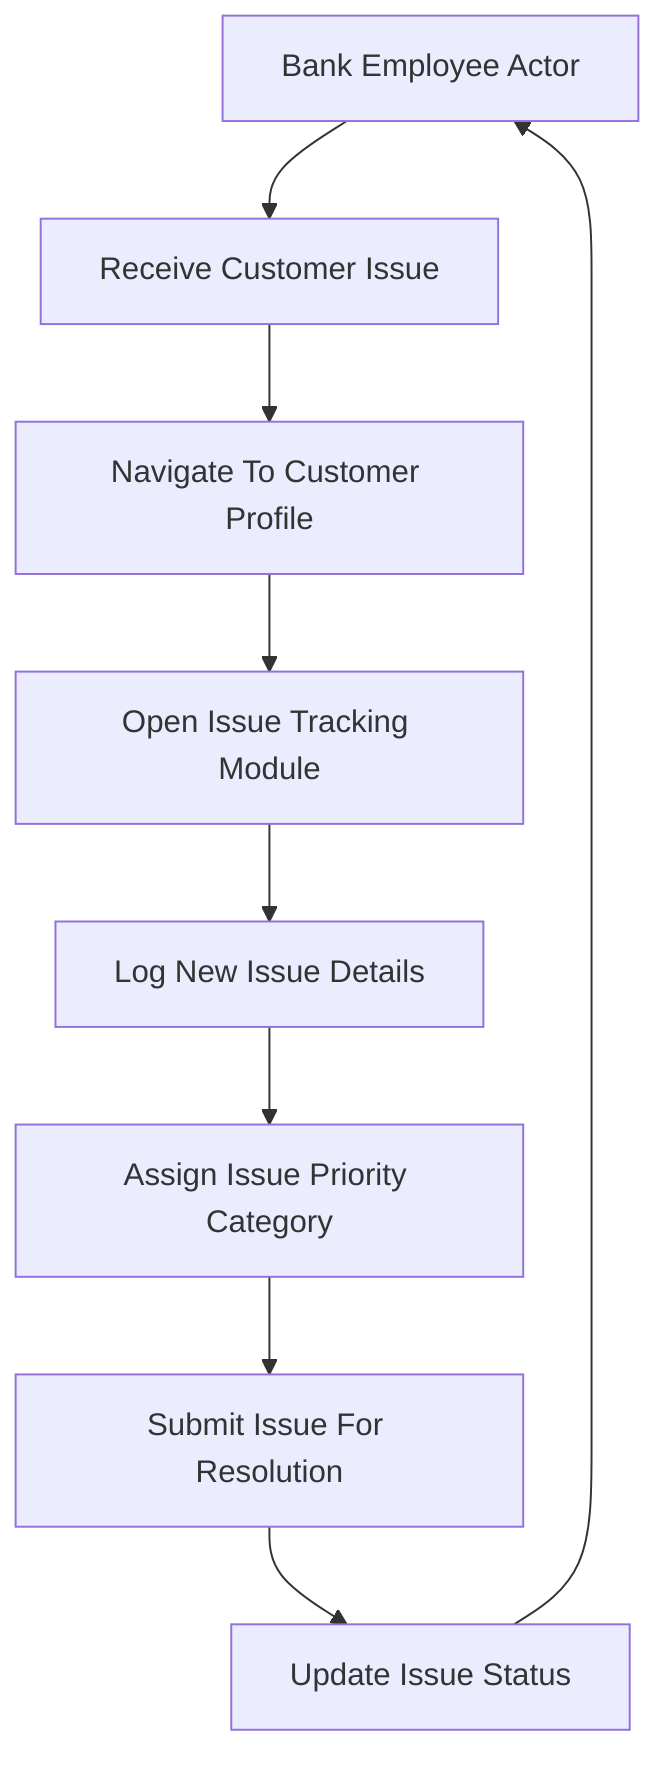 flowchart TD
A[Bank Employee Actor] --> B[Receive Customer Issue]
B --> C[Navigate To Customer Profile]
C --> D[Open Issue Tracking Module]
D --> E[Log New Issue Details]
E --> F[Assign Issue Priority Category]
F --> G[Submit Issue For Resolution]
G --> H[Update Issue Status]
H --> A